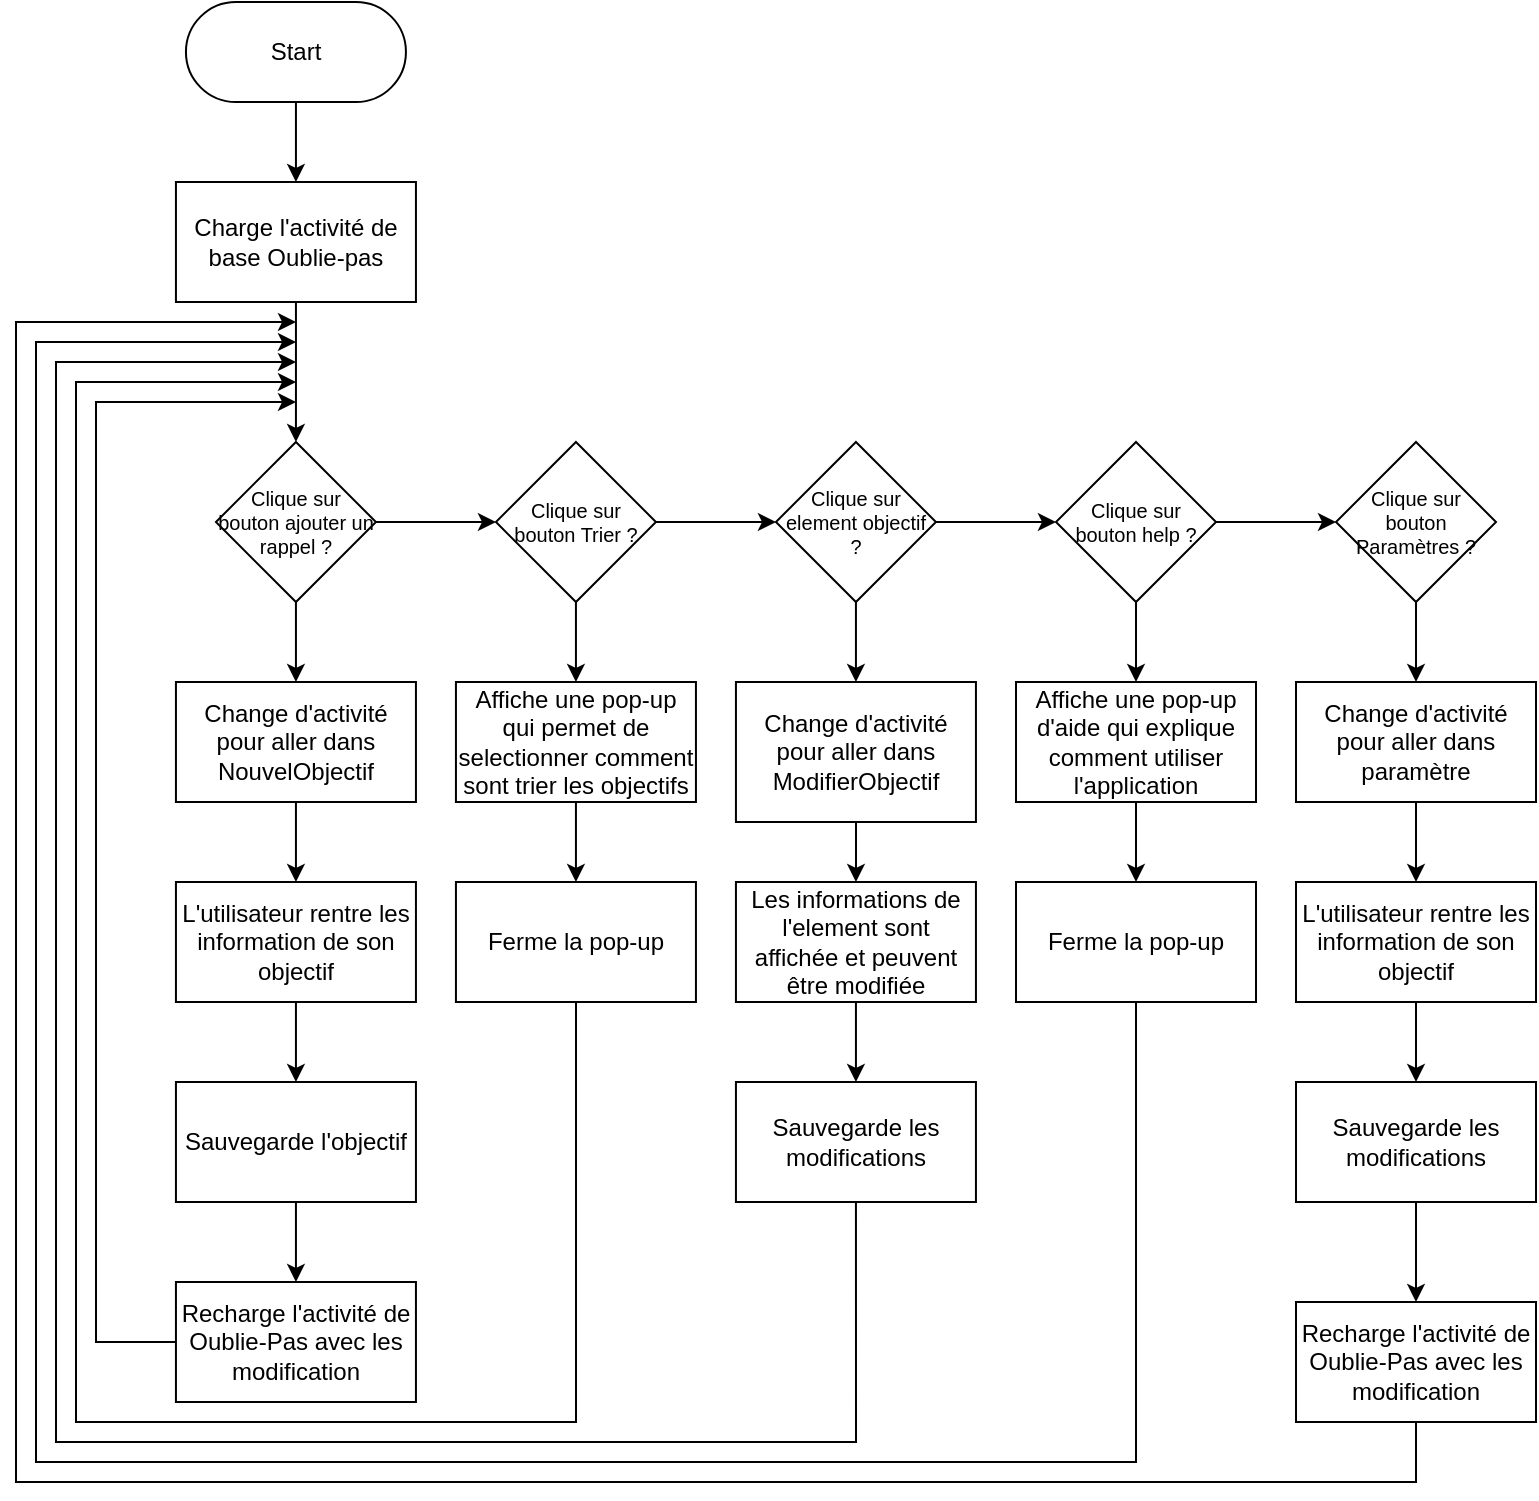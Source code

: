<mxfile version="24.2.5" type="device">
  <diagram id="C5RBs43oDa-KdzZeNtuy" name="Page-1">
    <mxGraphModel dx="1098" dy="828" grid="1" gridSize="10" guides="1" tooltips="1" connect="1" arrows="1" fold="1" page="1" pageScale="1" pageWidth="827" pageHeight="1169" math="0" shadow="0">
      <root>
        <mxCell id="WIyWlLk6GJQsqaUBKTNV-0" />
        <mxCell id="WIyWlLk6GJQsqaUBKTNV-1" parent="WIyWlLk6GJQsqaUBKTNV-0" />
        <mxCell id="_6tr1Xom2ZHIiFsJpTrp-49" style="edgeStyle=orthogonalEdgeStyle;rounded=0;orthogonalLoop=1;jettySize=auto;html=1;" edge="1" parent="WIyWlLk6GJQsqaUBKTNV-1" source="_6tr1Xom2ZHIiFsJpTrp-1" target="_6tr1Xom2ZHIiFsJpTrp-41">
          <mxGeometry relative="1" as="geometry" />
        </mxCell>
        <mxCell id="_6tr1Xom2ZHIiFsJpTrp-1" value="Start" style="rounded=1;whiteSpace=wrap;html=1;arcSize=50;" vertex="1" parent="WIyWlLk6GJQsqaUBKTNV-1">
          <mxGeometry x="94.97" width="110" height="50" as="geometry" />
        </mxCell>
        <mxCell id="_6tr1Xom2ZHIiFsJpTrp-14" style="edgeStyle=orthogonalEdgeStyle;rounded=0;orthogonalLoop=1;jettySize=auto;html=1;exitX=1;exitY=0.5;exitDx=0;exitDy=0;entryX=0;entryY=0.5;entryDx=0;entryDy=0;" edge="1" parent="WIyWlLk6GJQsqaUBKTNV-1" source="_6tr1Xom2ZHIiFsJpTrp-3" target="_6tr1Xom2ZHIiFsJpTrp-4">
          <mxGeometry relative="1" as="geometry" />
        </mxCell>
        <mxCell id="_6tr1Xom2ZHIiFsJpTrp-19" style="edgeStyle=orthogonalEdgeStyle;rounded=0;orthogonalLoop=1;jettySize=auto;html=1;" edge="1" parent="WIyWlLk6GJQsqaUBKTNV-1" source="_6tr1Xom2ZHIiFsJpTrp-3" target="_6tr1Xom2ZHIiFsJpTrp-18">
          <mxGeometry relative="1" as="geometry" />
        </mxCell>
        <mxCell id="_6tr1Xom2ZHIiFsJpTrp-3" value="Clique sur bouton ajouter un rappel ?" style="rhombus;whiteSpace=wrap;html=1;fontSize=10;" vertex="1" parent="WIyWlLk6GJQsqaUBKTNV-1">
          <mxGeometry x="109.97" y="220" width="80" height="80" as="geometry" />
        </mxCell>
        <mxCell id="_6tr1Xom2ZHIiFsJpTrp-15" style="edgeStyle=orthogonalEdgeStyle;rounded=0;orthogonalLoop=1;jettySize=auto;html=1;entryX=0;entryY=0.5;entryDx=0;entryDy=0;" edge="1" parent="WIyWlLk6GJQsqaUBKTNV-1" source="_6tr1Xom2ZHIiFsJpTrp-4" target="_6tr1Xom2ZHIiFsJpTrp-5">
          <mxGeometry relative="1" as="geometry" />
        </mxCell>
        <mxCell id="_6tr1Xom2ZHIiFsJpTrp-21" style="edgeStyle=orthogonalEdgeStyle;rounded=0;orthogonalLoop=1;jettySize=auto;html=1;entryX=0.5;entryY=0;entryDx=0;entryDy=0;" edge="1" parent="WIyWlLk6GJQsqaUBKTNV-1" source="_6tr1Xom2ZHIiFsJpTrp-4" target="_6tr1Xom2ZHIiFsJpTrp-20">
          <mxGeometry relative="1" as="geometry" />
        </mxCell>
        <mxCell id="_6tr1Xom2ZHIiFsJpTrp-4" value="Clique sur bouton Trier ?" style="rhombus;whiteSpace=wrap;html=1;fontSize=10;" vertex="1" parent="WIyWlLk6GJQsqaUBKTNV-1">
          <mxGeometry x="249.97" y="220" width="80" height="80" as="geometry" />
        </mxCell>
        <mxCell id="_6tr1Xom2ZHIiFsJpTrp-16" style="edgeStyle=orthogonalEdgeStyle;rounded=0;orthogonalLoop=1;jettySize=auto;html=1;exitX=1;exitY=0.5;exitDx=0;exitDy=0;entryX=0;entryY=0.5;entryDx=0;entryDy=0;" edge="1" parent="WIyWlLk6GJQsqaUBKTNV-1" source="_6tr1Xom2ZHIiFsJpTrp-5">
          <mxGeometry relative="1" as="geometry">
            <mxPoint x="529.97" y="260" as="targetPoint" />
          </mxGeometry>
        </mxCell>
        <mxCell id="_6tr1Xom2ZHIiFsJpTrp-23" style="edgeStyle=orthogonalEdgeStyle;rounded=0;orthogonalLoop=1;jettySize=auto;html=1;entryX=0.5;entryY=0;entryDx=0;entryDy=0;" edge="1" parent="WIyWlLk6GJQsqaUBKTNV-1" source="_6tr1Xom2ZHIiFsJpTrp-5" target="_6tr1Xom2ZHIiFsJpTrp-22">
          <mxGeometry relative="1" as="geometry" />
        </mxCell>
        <mxCell id="_6tr1Xom2ZHIiFsJpTrp-5" value="Clique sur element objectif ?" style="rhombus;whiteSpace=wrap;html=1;fontSize=10;spacingBottom=0;spacingLeft=0;" vertex="1" parent="WIyWlLk6GJQsqaUBKTNV-1">
          <mxGeometry x="389.97" y="220" width="80" height="80" as="geometry" />
        </mxCell>
        <mxCell id="_6tr1Xom2ZHIiFsJpTrp-27" style="edgeStyle=orthogonalEdgeStyle;rounded=0;orthogonalLoop=1;jettySize=auto;html=1;entryX=0.5;entryY=0;entryDx=0;entryDy=0;" edge="1" parent="WIyWlLk6GJQsqaUBKTNV-1" source="_6tr1Xom2ZHIiFsJpTrp-7" target="_6tr1Xom2ZHIiFsJpTrp-26">
          <mxGeometry relative="1" as="geometry" />
        </mxCell>
        <mxCell id="_6tr1Xom2ZHIiFsJpTrp-58" style="edgeStyle=orthogonalEdgeStyle;rounded=0;orthogonalLoop=1;jettySize=auto;html=1;entryX=0;entryY=0.5;entryDx=0;entryDy=0;" edge="1" parent="WIyWlLk6GJQsqaUBKTNV-1" source="_6tr1Xom2ZHIiFsJpTrp-7" target="_6tr1Xom2ZHIiFsJpTrp-56">
          <mxGeometry relative="1" as="geometry" />
        </mxCell>
        <mxCell id="_6tr1Xom2ZHIiFsJpTrp-7" value="Clique sur bouton help ?" style="rhombus;whiteSpace=wrap;html=1;fontSize=10;" vertex="1" parent="WIyWlLk6GJQsqaUBKTNV-1">
          <mxGeometry x="530" y="220" width="80" height="80" as="geometry" />
        </mxCell>
        <mxCell id="_6tr1Xom2ZHIiFsJpTrp-18" value="Change d&#39;activité pour aller dans NouvelObjectif" style="rounded=0;whiteSpace=wrap;html=1;" vertex="1" parent="WIyWlLk6GJQsqaUBKTNV-1">
          <mxGeometry x="89.97" y="340" width="120" height="60" as="geometry" />
        </mxCell>
        <mxCell id="_6tr1Xom2ZHIiFsJpTrp-51" style="edgeStyle=orthogonalEdgeStyle;rounded=0;orthogonalLoop=1;jettySize=auto;html=1;" edge="1" parent="WIyWlLk6GJQsqaUBKTNV-1">
          <mxGeometry relative="1" as="geometry">
            <mxPoint x="150" y="190" as="targetPoint" />
            <mxPoint x="290" y="470" as="sourcePoint" />
            <Array as="points">
              <mxPoint x="290" y="710" />
              <mxPoint x="40" y="710" />
              <mxPoint x="40" y="190" />
              <mxPoint x="150" y="190" />
            </Array>
          </mxGeometry>
        </mxCell>
        <mxCell id="_6tr1Xom2ZHIiFsJpTrp-59" style="edgeStyle=orthogonalEdgeStyle;rounded=0;orthogonalLoop=1;jettySize=auto;html=1;entryX=0.5;entryY=0;entryDx=0;entryDy=0;" edge="1" parent="WIyWlLk6GJQsqaUBKTNV-1" source="_6tr1Xom2ZHIiFsJpTrp-20" target="_6tr1Xom2ZHIiFsJpTrp-53">
          <mxGeometry relative="1" as="geometry" />
        </mxCell>
        <mxCell id="_6tr1Xom2ZHIiFsJpTrp-20" value="Affiche une pop-up&lt;br&gt;qui permet de selectionner comment sont trier les objectifs" style="rounded=0;whiteSpace=wrap;html=1;" vertex="1" parent="WIyWlLk6GJQsqaUBKTNV-1">
          <mxGeometry x="229.97" y="340" width="120" height="60" as="geometry" />
        </mxCell>
        <mxCell id="_6tr1Xom2ZHIiFsJpTrp-52" style="edgeStyle=orthogonalEdgeStyle;rounded=0;orthogonalLoop=1;jettySize=auto;html=1;exitX=0.5;exitY=1;exitDx=0;exitDy=0;" edge="1" parent="WIyWlLk6GJQsqaUBKTNV-1" source="_6tr1Xom2ZHIiFsJpTrp-73">
          <mxGeometry relative="1" as="geometry">
            <mxPoint x="150" y="180" as="targetPoint" />
            <mxPoint x="430" y="610" as="sourcePoint" />
            <Array as="points">
              <mxPoint x="430" y="720" />
              <mxPoint x="30" y="720" />
              <mxPoint x="30" y="180" />
            </Array>
          </mxGeometry>
        </mxCell>
        <mxCell id="_6tr1Xom2ZHIiFsJpTrp-60" style="edgeStyle=orthogonalEdgeStyle;rounded=0;orthogonalLoop=1;jettySize=auto;html=1;entryX=0.5;entryY=0;entryDx=0;entryDy=0;" edge="1" parent="WIyWlLk6GJQsqaUBKTNV-1" source="_6tr1Xom2ZHIiFsJpTrp-22">
          <mxGeometry relative="1" as="geometry">
            <mxPoint x="429.97" y="440" as="targetPoint" />
          </mxGeometry>
        </mxCell>
        <mxCell id="_6tr1Xom2ZHIiFsJpTrp-22" value="Change d&#39;activité pour aller dans ModifierObjectif" style="rounded=0;whiteSpace=wrap;html=1;" vertex="1" parent="WIyWlLk6GJQsqaUBKTNV-1">
          <mxGeometry x="369.97" y="340" width="120" height="70" as="geometry" />
        </mxCell>
        <mxCell id="_6tr1Xom2ZHIiFsJpTrp-62" style="edgeStyle=orthogonalEdgeStyle;rounded=0;orthogonalLoop=1;jettySize=auto;html=1;entryX=0.5;entryY=0;entryDx=0;entryDy=0;" edge="1" parent="WIyWlLk6GJQsqaUBKTNV-1" source="_6tr1Xom2ZHIiFsJpTrp-26" target="_6tr1Xom2ZHIiFsJpTrp-61">
          <mxGeometry relative="1" as="geometry" />
        </mxCell>
        <mxCell id="_6tr1Xom2ZHIiFsJpTrp-26" value="Affiche une pop-up&lt;br&gt;d&#39;aide qui explique comment utiliser l&#39;application" style="rounded=0;whiteSpace=wrap;html=1;" vertex="1" parent="WIyWlLk6GJQsqaUBKTNV-1">
          <mxGeometry x="510" y="340" width="120" height="60" as="geometry" />
        </mxCell>
        <mxCell id="_6tr1Xom2ZHIiFsJpTrp-28" value="" style="endArrow=classic;html=1;rounded=0;exitX=0.5;exitY=1;exitDx=0;exitDy=0;" edge="1" parent="WIyWlLk6GJQsqaUBKTNV-1" source="_6tr1Xom2ZHIiFsJpTrp-18">
          <mxGeometry width="50" height="50" relative="1" as="geometry">
            <mxPoint x="169.97" y="540" as="sourcePoint" />
            <mxPoint x="149.97" y="440" as="targetPoint" />
          </mxGeometry>
        </mxCell>
        <mxCell id="_6tr1Xom2ZHIiFsJpTrp-33" value="L&#39;utilisateur rentre les information de son objectif" style="rounded=0;whiteSpace=wrap;html=1;" vertex="1" parent="WIyWlLk6GJQsqaUBKTNV-1">
          <mxGeometry x="89.97" y="440" width="120" height="60" as="geometry" />
        </mxCell>
        <mxCell id="_6tr1Xom2ZHIiFsJpTrp-50" style="edgeStyle=orthogonalEdgeStyle;rounded=0;orthogonalLoop=1;jettySize=auto;html=1;entryX=0.5;entryY=0;entryDx=0;entryDy=0;" edge="1" parent="WIyWlLk6GJQsqaUBKTNV-1" source="_6tr1Xom2ZHIiFsJpTrp-41" target="_6tr1Xom2ZHIiFsJpTrp-3">
          <mxGeometry relative="1" as="geometry" />
        </mxCell>
        <mxCell id="_6tr1Xom2ZHIiFsJpTrp-41" value="Charge l&#39;activité de base Oublie-pas" style="rounded=0;whiteSpace=wrap;html=1;" vertex="1" parent="WIyWlLk6GJQsqaUBKTNV-1">
          <mxGeometry x="89.97" y="90" width="120" height="60" as="geometry" />
        </mxCell>
        <mxCell id="_6tr1Xom2ZHIiFsJpTrp-46" style="edgeStyle=orthogonalEdgeStyle;rounded=0;orthogonalLoop=1;jettySize=auto;html=1;exitX=0.5;exitY=1;exitDx=0;exitDy=0;entryX=0.5;entryY=0;entryDx=0;entryDy=0;" edge="1" parent="WIyWlLk6GJQsqaUBKTNV-1" source="_6tr1Xom2ZHIiFsJpTrp-43" target="_6tr1Xom2ZHIiFsJpTrp-45">
          <mxGeometry relative="1" as="geometry" />
        </mxCell>
        <mxCell id="_6tr1Xom2ZHIiFsJpTrp-43" value="Sauvegarde l&#39;objectif" style="rounded=0;whiteSpace=wrap;html=1;" vertex="1" parent="WIyWlLk6GJQsqaUBKTNV-1">
          <mxGeometry x="89.97" y="540" width="120" height="60" as="geometry" />
        </mxCell>
        <mxCell id="_6tr1Xom2ZHIiFsJpTrp-44" value="" style="endArrow=classic;html=1;rounded=0;exitX=0.5;exitY=1;exitDx=0;exitDy=0;" edge="1" parent="WIyWlLk6GJQsqaUBKTNV-1" source="_6tr1Xom2ZHIiFsJpTrp-33" target="_6tr1Xom2ZHIiFsJpTrp-43">
          <mxGeometry width="50" height="50" relative="1" as="geometry">
            <mxPoint x="-30" y="530" as="sourcePoint" />
            <mxPoint x="20" y="480" as="targetPoint" />
          </mxGeometry>
        </mxCell>
        <mxCell id="_6tr1Xom2ZHIiFsJpTrp-48" style="edgeStyle=orthogonalEdgeStyle;rounded=0;orthogonalLoop=1;jettySize=auto;html=1;" edge="1" parent="WIyWlLk6GJQsqaUBKTNV-1" source="_6tr1Xom2ZHIiFsJpTrp-45">
          <mxGeometry relative="1" as="geometry">
            <mxPoint x="150" y="200" as="targetPoint" />
            <Array as="points">
              <mxPoint x="50" y="670" />
              <mxPoint x="50" y="200" />
              <mxPoint x="150" y="200" />
            </Array>
          </mxGeometry>
        </mxCell>
        <mxCell id="_6tr1Xom2ZHIiFsJpTrp-45" value="Recharge l&#39;activité de Oublie-Pas avec les modification" style="rounded=0;whiteSpace=wrap;html=1;" vertex="1" parent="WIyWlLk6GJQsqaUBKTNV-1">
          <mxGeometry x="89.97" y="640" width="120" height="60" as="geometry" />
        </mxCell>
        <mxCell id="_6tr1Xom2ZHIiFsJpTrp-53" value="Ferme la pop-up" style="rounded=0;whiteSpace=wrap;html=1;" vertex="1" parent="WIyWlLk6GJQsqaUBKTNV-1">
          <mxGeometry x="229.97" y="440" width="120" height="60" as="geometry" />
        </mxCell>
        <mxCell id="_6tr1Xom2ZHIiFsJpTrp-55" style="edgeStyle=orthogonalEdgeStyle;rounded=0;orthogonalLoop=1;jettySize=auto;html=1;entryX=0.5;entryY=0;entryDx=0;entryDy=0;" edge="1" parent="WIyWlLk6GJQsqaUBKTNV-1" source="_6tr1Xom2ZHIiFsJpTrp-56" target="_6tr1Xom2ZHIiFsJpTrp-57">
          <mxGeometry relative="1" as="geometry" />
        </mxCell>
        <mxCell id="_6tr1Xom2ZHIiFsJpTrp-56" value="Clique sur bouton Paramètres ?" style="rhombus;whiteSpace=wrap;html=1;fontSize=10;" vertex="1" parent="WIyWlLk6GJQsqaUBKTNV-1">
          <mxGeometry x="670" y="220" width="80" height="80" as="geometry" />
        </mxCell>
        <mxCell id="_6tr1Xom2ZHIiFsJpTrp-66" style="edgeStyle=orthogonalEdgeStyle;rounded=0;orthogonalLoop=1;jettySize=auto;html=1;entryX=0.5;entryY=0;entryDx=0;entryDy=0;" edge="1" parent="WIyWlLk6GJQsqaUBKTNV-1" source="_6tr1Xom2ZHIiFsJpTrp-57" target="_6tr1Xom2ZHIiFsJpTrp-65">
          <mxGeometry relative="1" as="geometry" />
        </mxCell>
        <mxCell id="_6tr1Xom2ZHIiFsJpTrp-57" value="Change d&#39;activité pour aller dans paramètre" style="rounded=0;whiteSpace=wrap;html=1;" vertex="1" parent="WIyWlLk6GJQsqaUBKTNV-1">
          <mxGeometry x="650" y="340" width="120" height="60" as="geometry" />
        </mxCell>
        <mxCell id="_6tr1Xom2ZHIiFsJpTrp-64" style="edgeStyle=orthogonalEdgeStyle;rounded=0;orthogonalLoop=1;jettySize=auto;html=1;" edge="1" parent="WIyWlLk6GJQsqaUBKTNV-1" source="_6tr1Xom2ZHIiFsJpTrp-61">
          <mxGeometry relative="1" as="geometry">
            <mxPoint x="150" y="170" as="targetPoint" />
            <Array as="points">
              <mxPoint x="570" y="730" />
              <mxPoint x="20" y="730" />
              <mxPoint x="20" y="170" />
            </Array>
          </mxGeometry>
        </mxCell>
        <mxCell id="_6tr1Xom2ZHIiFsJpTrp-61" value="Ferme la pop-up" style="rounded=0;whiteSpace=wrap;html=1;" vertex="1" parent="WIyWlLk6GJQsqaUBKTNV-1">
          <mxGeometry x="510" y="440" width="120" height="60" as="geometry" />
        </mxCell>
        <mxCell id="_6tr1Xom2ZHIiFsJpTrp-68" style="edgeStyle=orthogonalEdgeStyle;rounded=0;orthogonalLoop=1;jettySize=auto;html=1;entryX=0.5;entryY=0;entryDx=0;entryDy=0;" edge="1" parent="WIyWlLk6GJQsqaUBKTNV-1" source="_6tr1Xom2ZHIiFsJpTrp-65" target="_6tr1Xom2ZHIiFsJpTrp-67">
          <mxGeometry relative="1" as="geometry" />
        </mxCell>
        <mxCell id="_6tr1Xom2ZHIiFsJpTrp-65" value="L&#39;utilisateur rentre les information de son objectif" style="rounded=0;whiteSpace=wrap;html=1;" vertex="1" parent="WIyWlLk6GJQsqaUBKTNV-1">
          <mxGeometry x="650" y="440" width="120" height="60" as="geometry" />
        </mxCell>
        <mxCell id="_6tr1Xom2ZHIiFsJpTrp-70" style="edgeStyle=orthogonalEdgeStyle;rounded=0;orthogonalLoop=1;jettySize=auto;html=1;entryX=0.5;entryY=0;entryDx=0;entryDy=0;" edge="1" parent="WIyWlLk6GJQsqaUBKTNV-1" source="_6tr1Xom2ZHIiFsJpTrp-67" target="_6tr1Xom2ZHIiFsJpTrp-69">
          <mxGeometry relative="1" as="geometry" />
        </mxCell>
        <mxCell id="_6tr1Xom2ZHIiFsJpTrp-67" value="Sauvegarde les modifications" style="rounded=0;whiteSpace=wrap;html=1;" vertex="1" parent="WIyWlLk6GJQsqaUBKTNV-1">
          <mxGeometry x="650" y="540" width="120" height="60" as="geometry" />
        </mxCell>
        <mxCell id="_6tr1Xom2ZHIiFsJpTrp-71" style="edgeStyle=orthogonalEdgeStyle;rounded=0;orthogonalLoop=1;jettySize=auto;html=1;" edge="1" parent="WIyWlLk6GJQsqaUBKTNV-1" source="_6tr1Xom2ZHIiFsJpTrp-69">
          <mxGeometry relative="1" as="geometry">
            <mxPoint x="150" y="160" as="targetPoint" />
            <Array as="points">
              <mxPoint x="710" y="740" />
              <mxPoint x="10" y="740" />
              <mxPoint x="10" y="160" />
            </Array>
          </mxGeometry>
        </mxCell>
        <mxCell id="_6tr1Xom2ZHIiFsJpTrp-69" value="Recharge l&#39;activité de Oublie-Pas avec les modification" style="rounded=0;whiteSpace=wrap;html=1;" vertex="1" parent="WIyWlLk6GJQsqaUBKTNV-1">
          <mxGeometry x="650" y="650" width="120" height="60" as="geometry" />
        </mxCell>
        <mxCell id="_6tr1Xom2ZHIiFsJpTrp-74" style="edgeStyle=orthogonalEdgeStyle;rounded=0;orthogonalLoop=1;jettySize=auto;html=1;" edge="1" parent="WIyWlLk6GJQsqaUBKTNV-1" source="_6tr1Xom2ZHIiFsJpTrp-72" target="_6tr1Xom2ZHIiFsJpTrp-73">
          <mxGeometry relative="1" as="geometry" />
        </mxCell>
        <mxCell id="_6tr1Xom2ZHIiFsJpTrp-72" value="Les informations de l&#39;element sont affichée et peuvent être modifiée" style="rounded=0;whiteSpace=wrap;html=1;" vertex="1" parent="WIyWlLk6GJQsqaUBKTNV-1">
          <mxGeometry x="369.97" y="440" width="120" height="60" as="geometry" />
        </mxCell>
        <mxCell id="_6tr1Xom2ZHIiFsJpTrp-73" value="Sauvegarde les modifications" style="rounded=0;whiteSpace=wrap;html=1;" vertex="1" parent="WIyWlLk6GJQsqaUBKTNV-1">
          <mxGeometry x="369.97" y="540" width="120" height="60" as="geometry" />
        </mxCell>
      </root>
    </mxGraphModel>
  </diagram>
</mxfile>
